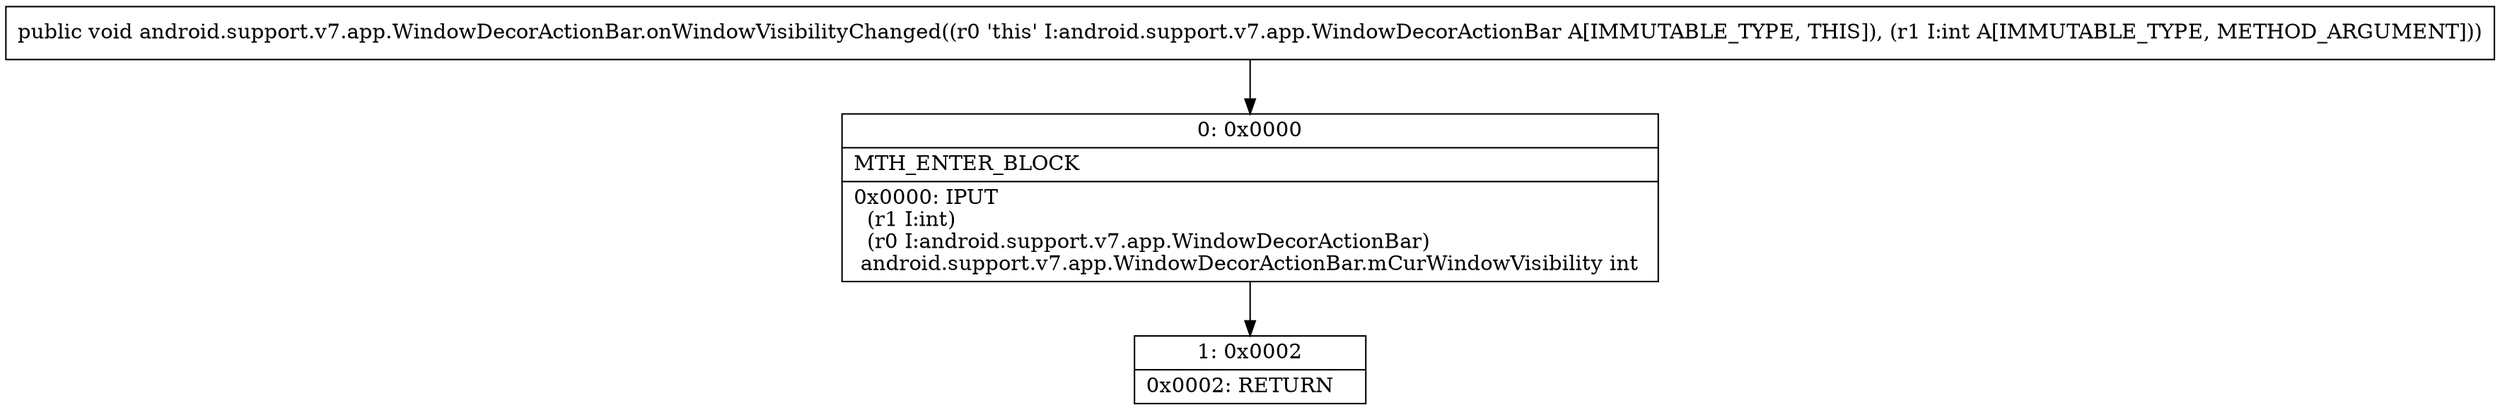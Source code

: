 digraph "CFG forandroid.support.v7.app.WindowDecorActionBar.onWindowVisibilityChanged(I)V" {
Node_0 [shape=record,label="{0\:\ 0x0000|MTH_ENTER_BLOCK\l|0x0000: IPUT  \l  (r1 I:int)\l  (r0 I:android.support.v7.app.WindowDecorActionBar)\l android.support.v7.app.WindowDecorActionBar.mCurWindowVisibility int \l}"];
Node_1 [shape=record,label="{1\:\ 0x0002|0x0002: RETURN   \l}"];
MethodNode[shape=record,label="{public void android.support.v7.app.WindowDecorActionBar.onWindowVisibilityChanged((r0 'this' I:android.support.v7.app.WindowDecorActionBar A[IMMUTABLE_TYPE, THIS]), (r1 I:int A[IMMUTABLE_TYPE, METHOD_ARGUMENT])) }"];
MethodNode -> Node_0;
Node_0 -> Node_1;
}

